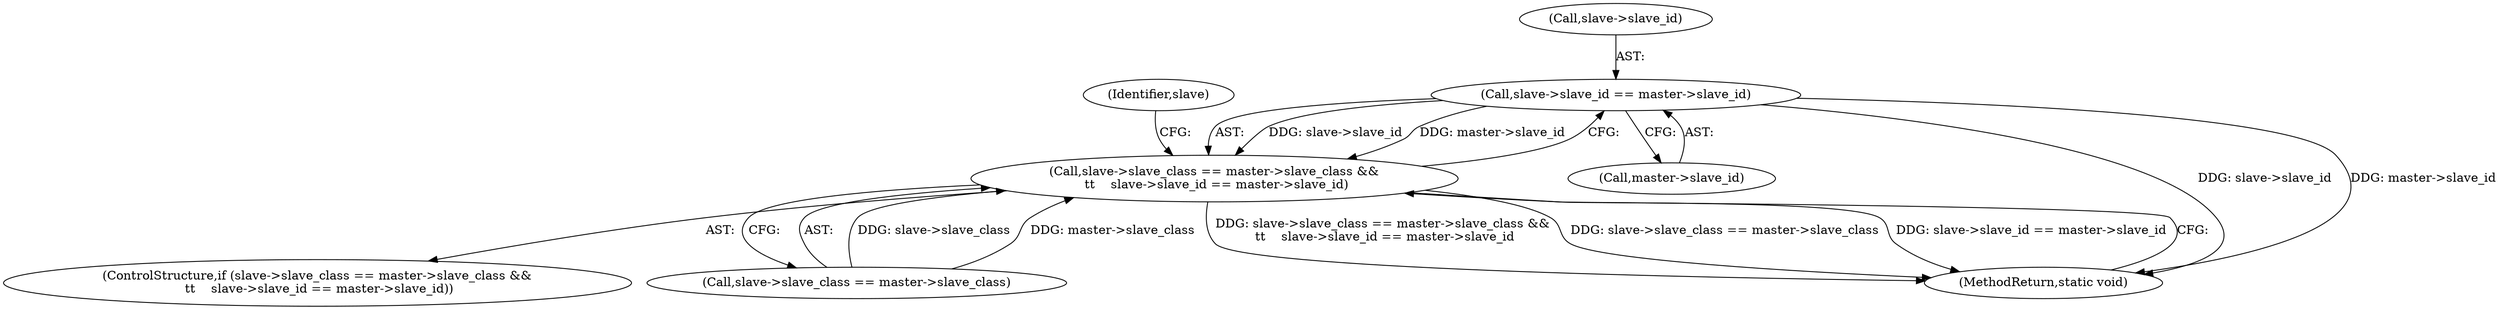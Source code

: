 digraph "0_linux_b5a663aa426f4884c71cd8580adae73f33570f0d_0@pointer" {
"1000116" [label="(Call,slave->slave_id == master->slave_id)"];
"1000108" [label="(Call,slave->slave_class == master->slave_class &&\n \t\t    slave->slave_id == master->slave_id)"];
"1000116" [label="(Call,slave->slave_id == master->slave_id)"];
"1000109" [label="(Call,slave->slave_class == master->slave_class)"];
"1000117" [label="(Call,slave->slave_id)"];
"1000107" [label="(ControlStructure,if (slave->slave_class == master->slave_class &&\n \t\t    slave->slave_id == master->slave_id))"];
"1000120" [label="(Call,master->slave_id)"];
"1000127" [label="(Identifier,slave)"];
"1000108" [label="(Call,slave->slave_class == master->slave_class &&\n \t\t    slave->slave_id == master->slave_id)"];
"1000180" [label="(MethodReturn,static void)"];
"1000116" -> "1000108"  [label="AST: "];
"1000116" -> "1000120"  [label="CFG: "];
"1000117" -> "1000116"  [label="AST: "];
"1000120" -> "1000116"  [label="AST: "];
"1000108" -> "1000116"  [label="CFG: "];
"1000116" -> "1000180"  [label="DDG: slave->slave_id"];
"1000116" -> "1000180"  [label="DDG: master->slave_id"];
"1000116" -> "1000108"  [label="DDG: slave->slave_id"];
"1000116" -> "1000108"  [label="DDG: master->slave_id"];
"1000108" -> "1000107"  [label="AST: "];
"1000108" -> "1000109"  [label="CFG: "];
"1000109" -> "1000108"  [label="AST: "];
"1000127" -> "1000108"  [label="CFG: "];
"1000180" -> "1000108"  [label="CFG: "];
"1000108" -> "1000180"  [label="DDG: slave->slave_class == master->slave_class &&\n \t\t    slave->slave_id == master->slave_id"];
"1000108" -> "1000180"  [label="DDG: slave->slave_class == master->slave_class"];
"1000108" -> "1000180"  [label="DDG: slave->slave_id == master->slave_id"];
"1000109" -> "1000108"  [label="DDG: slave->slave_class"];
"1000109" -> "1000108"  [label="DDG: master->slave_class"];
}

